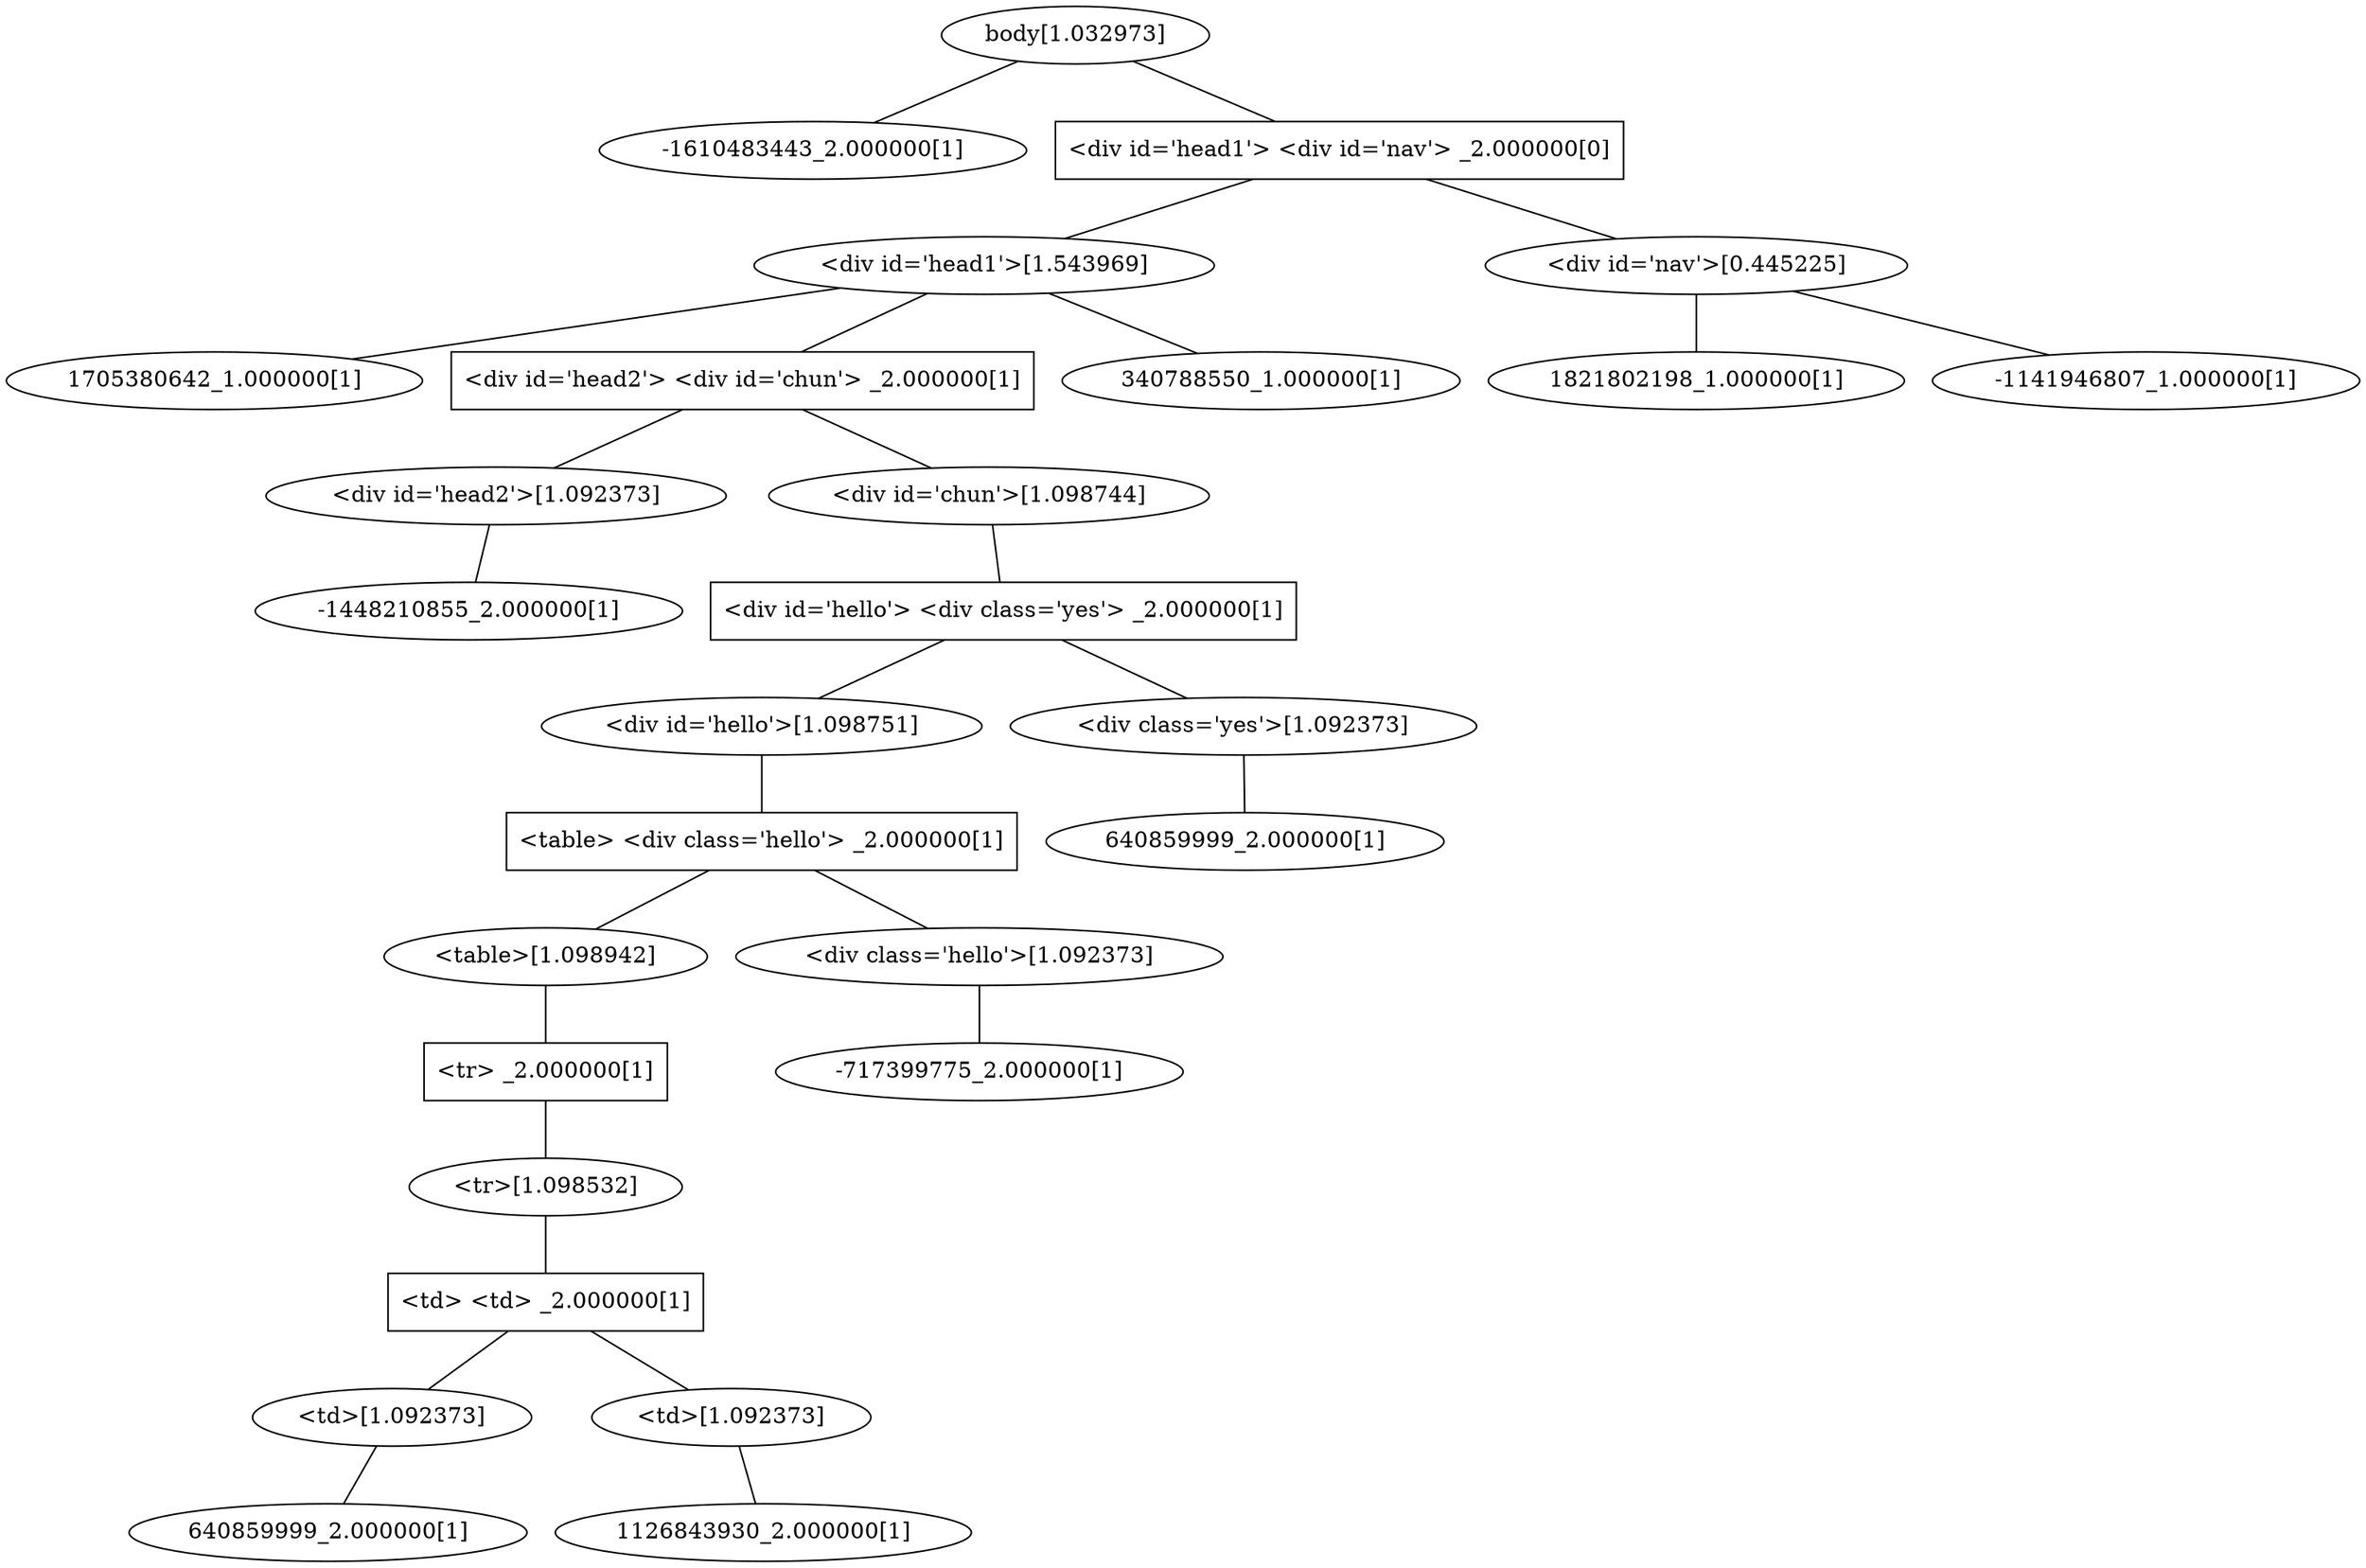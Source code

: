 graph graphname {
464261296 [label="body[1.032973]"]
464261296 -- 1480363593;
1480363593 [label="-1610483443_2.000000[1]"]
464261296 -- 578517909;
578517909 [label="<div id='head1'> <div id='nav'> _2.000000[0]", shape=box]
578517909 -- 454113309;
454113309 [label="<div id='head1'>[1.543969]"]
454113309 -- -1351951883;
-1351951883 [label="1705380642_1.000000[1]"]
454113309 -- -1193232674;
-1193232674 [label="<div id='head2'> <div id='chun'> _2.000000[1]", shape=box]
-1193232674 -- -1536890019;
-1536890019 [label="<div id='head2'>[1.092373]"]
-1536890019 -- 1836791745;
1836791745 [label="-1448210855_2.000000[1]"]
-1193232674 -- 916532646;
916532646 [label="<div id='chun'>[1.098744]"]
916532646 -- -934846240;
-934846240 [label="<div id='hello'> <div class='yes'> _2.000000[1]", shape=box]
-934846240 -- 1937559238;
1937559238 [label="<div id='hello'>[1.098751]"]
1937559238 -- -780250818;
-780250818 [label="<table> <div class='hello'> _2.000000[1]", shape=box]
-780250818 -- 1251907946;
1251907946 [label="<table>[1.098942]"]
1251907946 -- -915204797;
-915204797 [label="<tr> _2.000000[1]", shape=box]
-915204797 -- -578616289;
-578616289 [label="<tr>[1.098532]"]
-578616289 -- 774677641;
774677641 [label="<td> <td> _2.000000[1]", shape=box]
774677641 -- 65749100;
65749100 [label="<td>[1.092373]"]
65749100 -- -1085329859;
-1085329859 [label="640859999_2.000000[1]"]
774677641 -- 817129145;
817129145 [label="<td>[1.092373]"]
817129145 -- 1062900557;
1062900557 [label="1126843930_2.000000[1]"]
-780250818 -- 1633436002;
1633436002 [label="<div class='hello'>[1.092373]"]
1633436002 -- -1947937668;
-1947937668 [label="-717399775_2.000000[1]"]
-934846240 -- -1395958334;
-1395958334 [label="<div class='yes'>[1.092373]"]
-1395958334 -- 2075118729;
2075118729 [label="640859999_2.000000[1]"]
454113309 -- -592653172;
-592653172 [label="340788550_1.000000[1]"]
578517909 -- 1966311118;
1966311118 [label="<div id='nav'>[0.445225]"]
1966311118 -- -1341884369;
-1341884369 [label="1821802198_1.000000[1]"]
1966311118 -- 1195387855;
1195387855 [label="-1141946807_1.000000[1]"]
}
